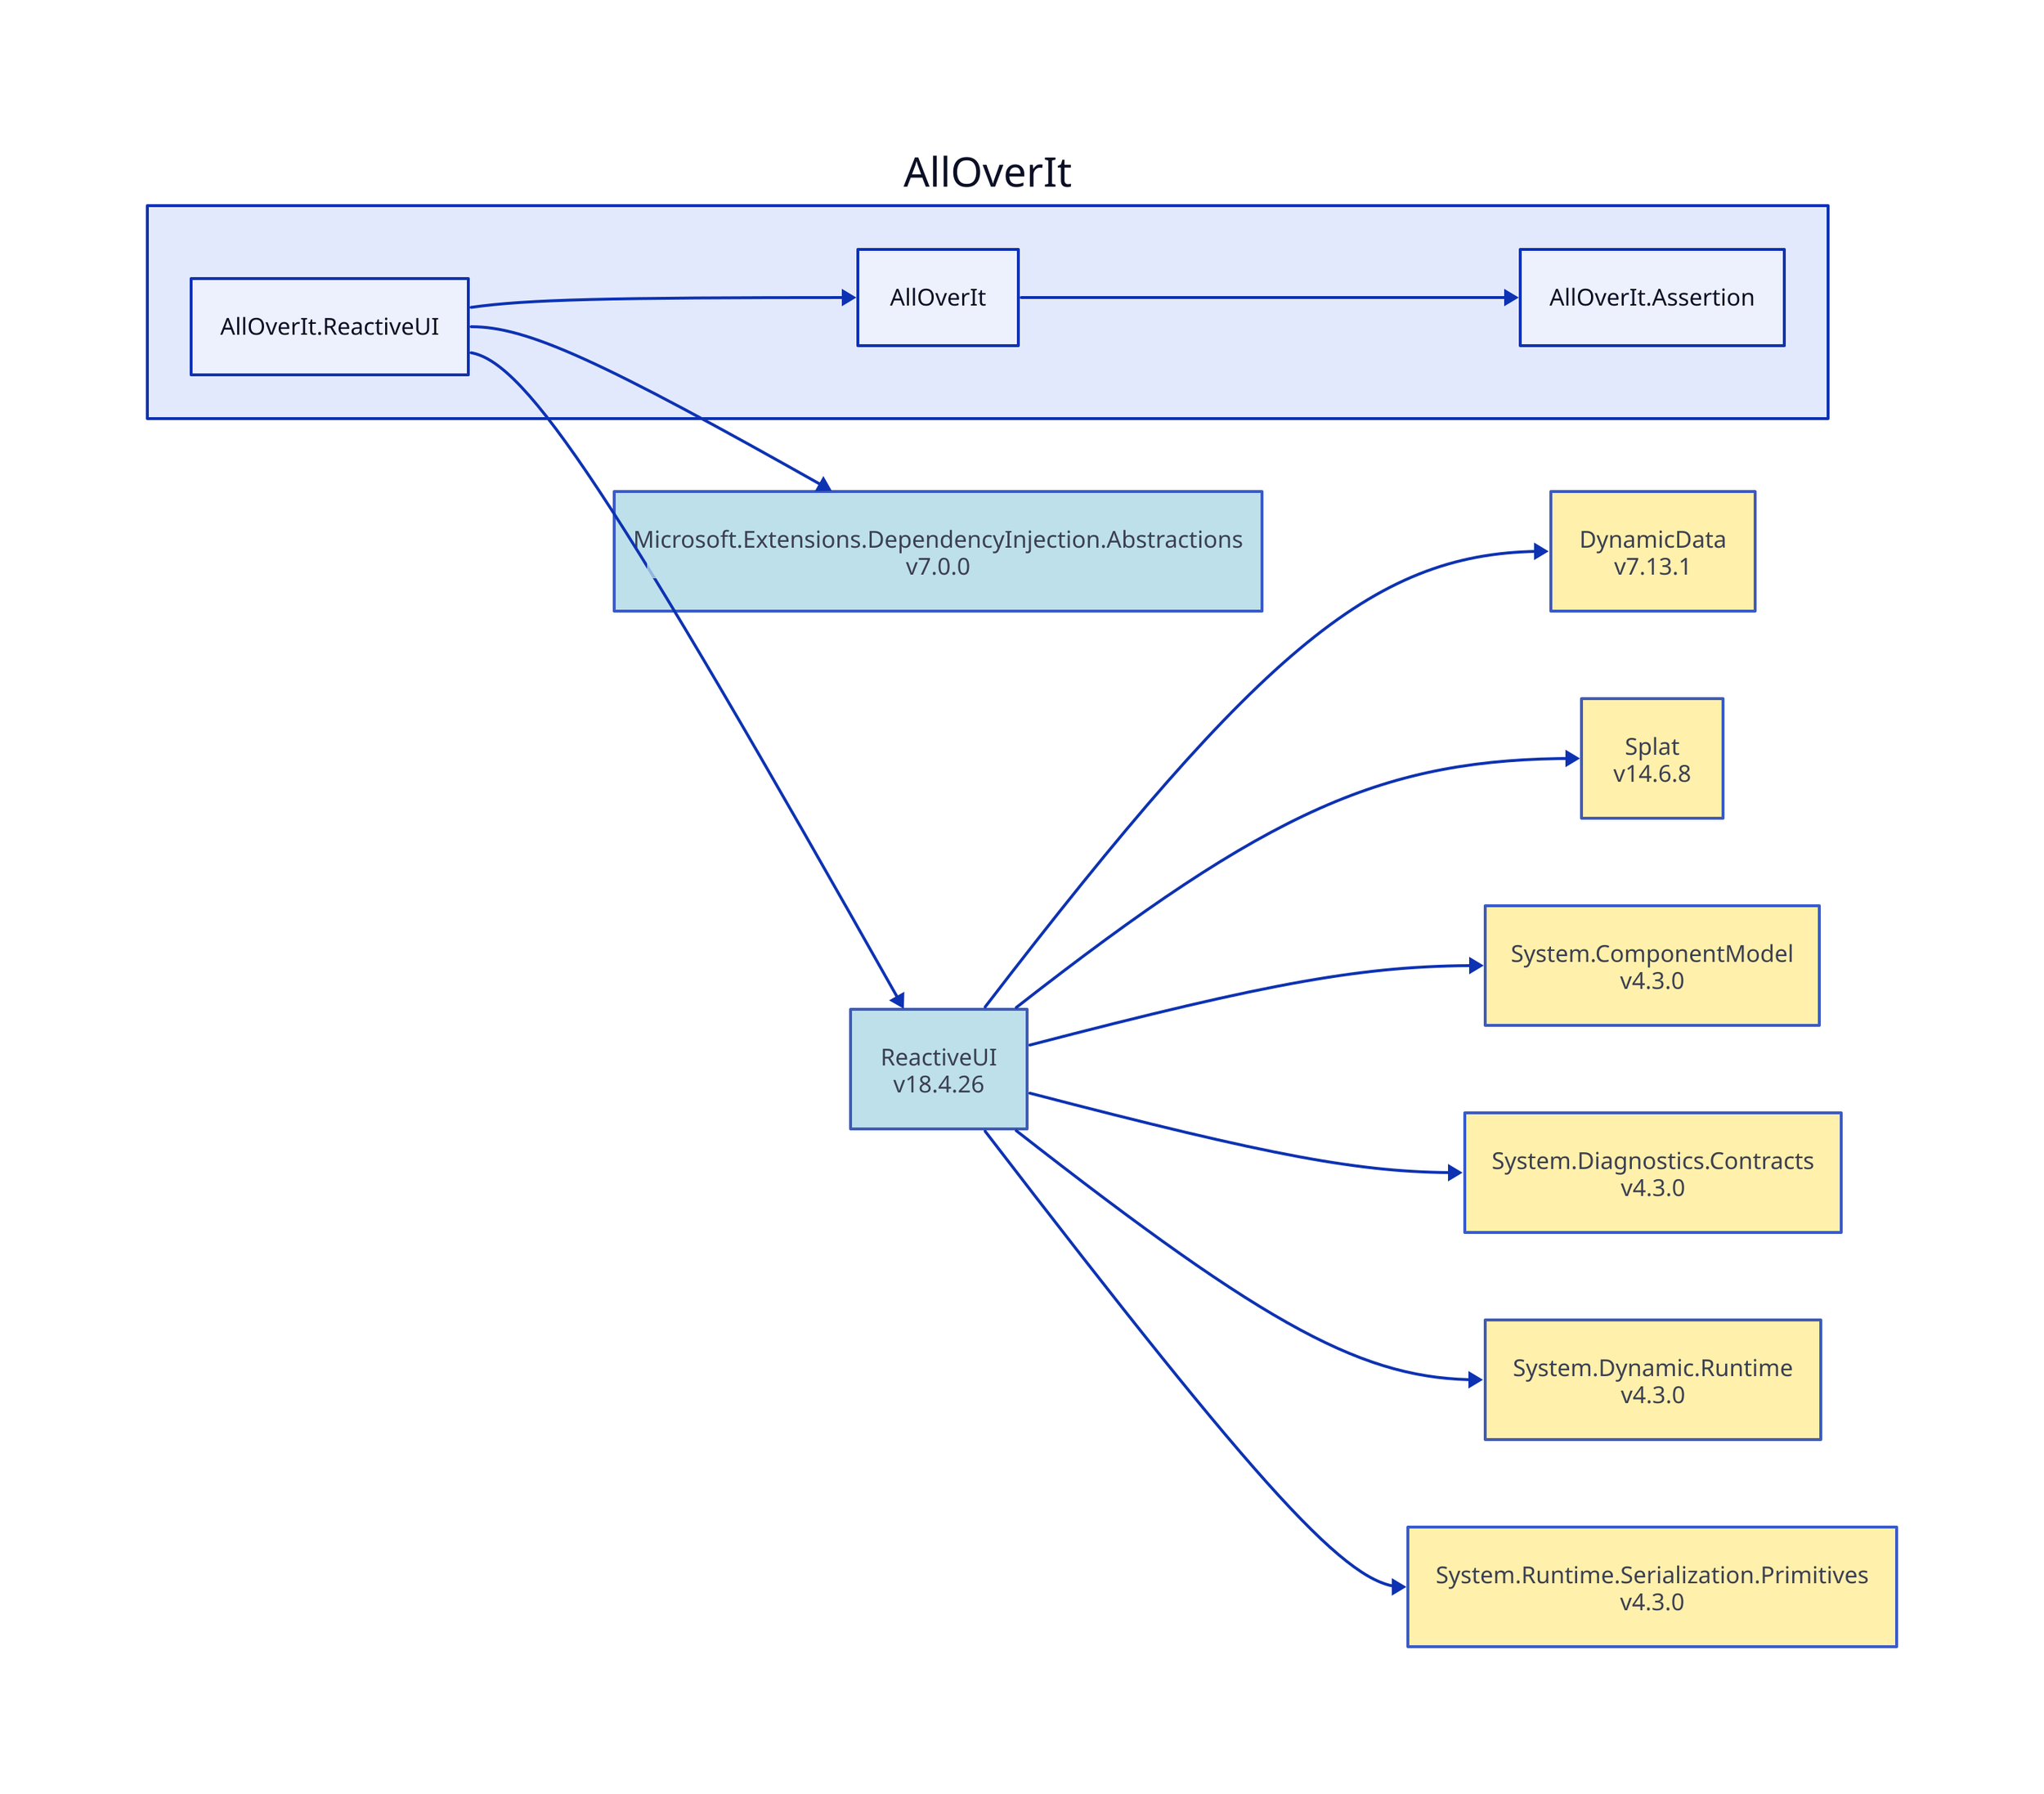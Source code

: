 direction: right

aoi: AllOverIt
aoi.alloverit-reactiveui: AllOverIt.ReactiveUI
microsoft-extensions-dependencyinjection-abstractions_7-0-0: Microsoft.Extensions.DependencyInjection.Abstractions\nv7.0.0
microsoft-extensions-dependencyinjection-abstractions_7-0-0.style.fill: "#ADD8E6"
microsoft-extensions-dependencyinjection-abstractions_7-0-0.style.opacity: 0.8
microsoft-extensions-dependencyinjection-abstractions_7-0-0 <- aoi.alloverit-reactiveui
reactiveui_18-4-26: ReactiveUI\nv18.4.26
reactiveui_18-4-26.style.fill: "#ADD8E6"
reactiveui_18-4-26.style.opacity: 0.8
dynamicdata_7-13-1: DynamicData\nv7.13.1
dynamicdata_7-13-1.style.fill: "#FFEC96"
dynamicdata_7-13-1.style.opacity: 0.8
dynamicdata_7-13-1 <- reactiveui_18-4-26
splat_14-6-8: Splat\nv14.6.8
splat_14-6-8.style.fill: "#FFEC96"
splat_14-6-8.style.opacity: 0.8
splat_14-6-8 <- reactiveui_18-4-26
system-componentmodel_4-3-0: System.ComponentModel\nv4.3.0
system-componentmodel_4-3-0.style.fill: "#FFEC96"
system-componentmodel_4-3-0.style.opacity: 0.8
system-componentmodel_4-3-0 <- reactiveui_18-4-26
system-diagnostics-contracts_4-3-0: System.Diagnostics.Contracts\nv4.3.0
system-diagnostics-contracts_4-3-0.style.fill: "#FFEC96"
system-diagnostics-contracts_4-3-0.style.opacity: 0.8
system-diagnostics-contracts_4-3-0 <- reactiveui_18-4-26
system-dynamic-runtime_4-3-0: System.Dynamic.Runtime\nv4.3.0
system-dynamic-runtime_4-3-0.style.fill: "#FFEC96"
system-dynamic-runtime_4-3-0.style.opacity: 0.8
system-dynamic-runtime_4-3-0 <- reactiveui_18-4-26
system-runtime-serialization-primitives_4-3-0: System.Runtime.Serialization.Primitives\nv4.3.0
system-runtime-serialization-primitives_4-3-0.style.fill: "#FFEC96"
system-runtime-serialization-primitives_4-3-0.style.opacity: 0.8
system-runtime-serialization-primitives_4-3-0 <- reactiveui_18-4-26
reactiveui_18-4-26 <- aoi.alloverit-reactiveui
aoi.alloverit: AllOverIt
aoi.alloverit-assertion: AllOverIt.Assertion
aoi.alloverit-assertion <- aoi.alloverit
aoi.alloverit <- aoi.alloverit-reactiveui

